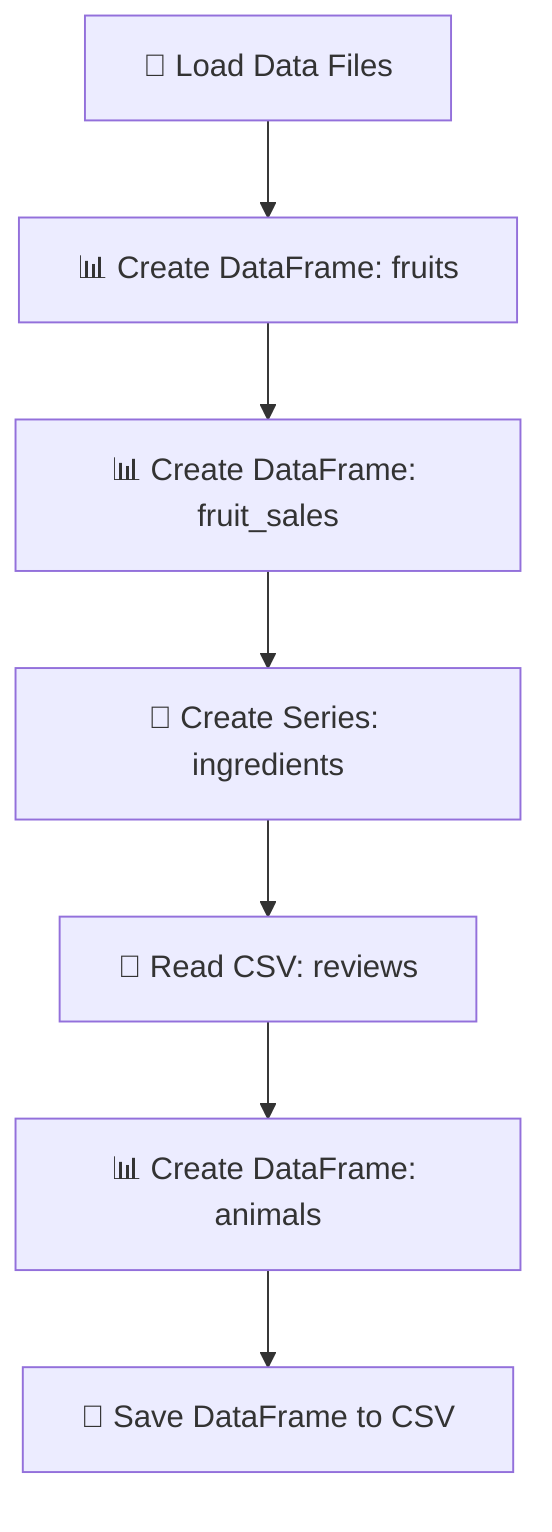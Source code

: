 graph TD;
    A["📂 Load Data Files"] --> B["📊 Create DataFrame: fruits"];
    B --> C["📊 Create DataFrame: fruit_sales"];
    C --> D["📜 Create Series: ingredients"];
    D --> E["📂 Read CSV: reviews"];
    E --> F["📊 Create DataFrame: animals"];
    F --> G["💾 Save DataFrame to CSV"];